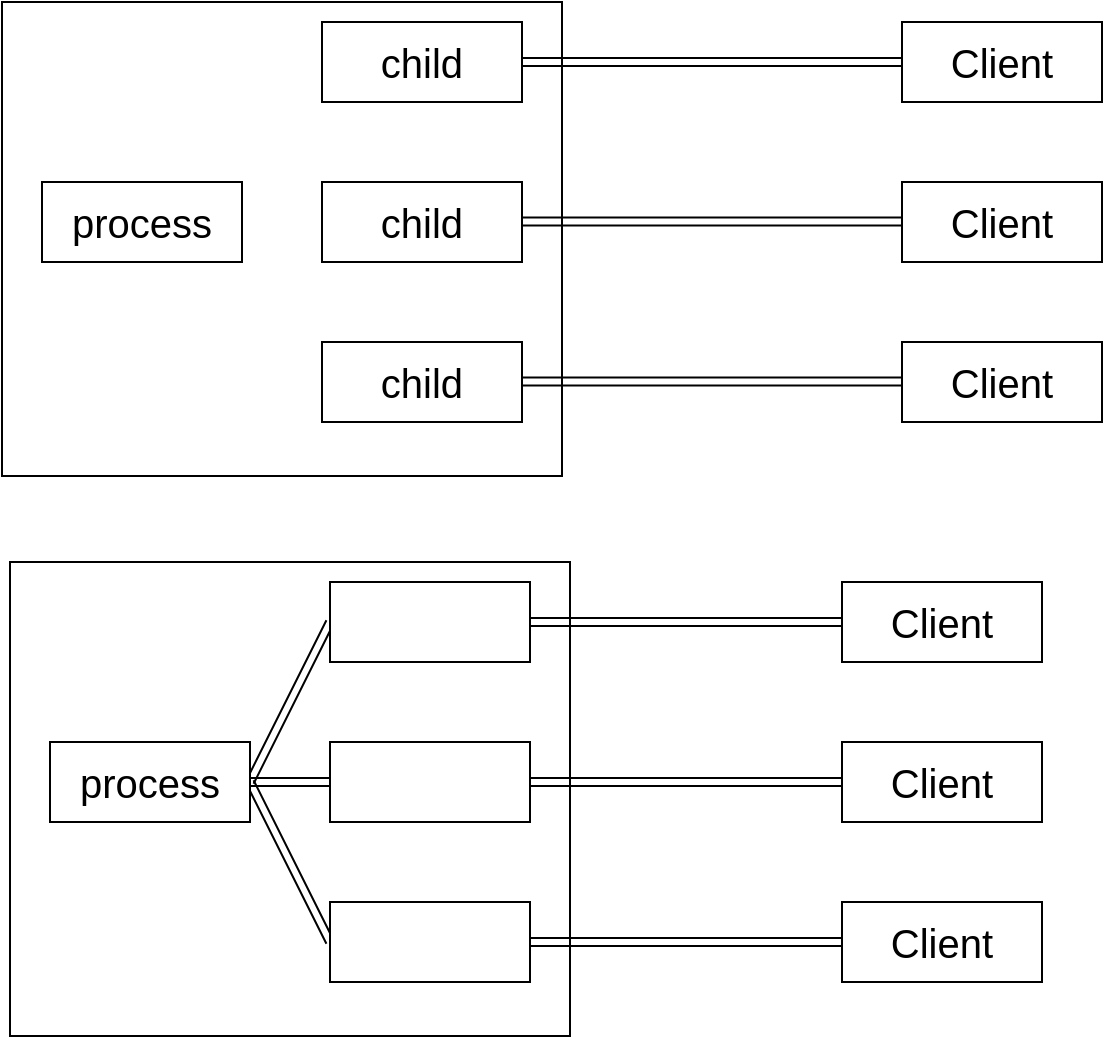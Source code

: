 <mxfile>
    <diagram id="TtRZ04xu7e4H_pHGFrnq" name="페이지-1">
        <mxGraphModel dx="905" dy="619" grid="1" gridSize="10" guides="1" tooltips="1" connect="1" arrows="1" fold="1" page="1" pageScale="1" pageWidth="827" pageHeight="1169" math="0" shadow="0">
            <root>
                <mxCell id="0"/>
                <mxCell id="1" parent="0"/>
                <mxCell id="39" value="" style="rounded=0;whiteSpace=wrap;html=1;" vertex="1" parent="1">
                    <mxGeometry x="130" y="80" width="280" height="237" as="geometry"/>
                </mxCell>
                <mxCell id="40" value="&lt;font style=&quot;font-size: 20px;&quot;&gt;process&lt;/font&gt;" style="rounded=0;whiteSpace=wrap;html=1;" vertex="1" parent="1">
                    <mxGeometry x="150" y="170" width="100" height="40" as="geometry"/>
                </mxCell>
                <mxCell id="47" style="edgeStyle=none;html=1;exitX=1;exitY=0.5;exitDx=0;exitDy=0;entryX=0;entryY=0.5;entryDx=0;entryDy=0;fontSize=20;shape=link;" edge="1" parent="1" source="41" target="44">
                    <mxGeometry relative="1" as="geometry"/>
                </mxCell>
                <mxCell id="41" value="&lt;span style=&quot;font-size: 20px;&quot;&gt;child&lt;br&gt;&lt;/span&gt;" style="rounded=0;whiteSpace=wrap;html=1;" vertex="1" parent="1">
                    <mxGeometry x="290" y="90" width="100" height="40" as="geometry"/>
                </mxCell>
                <mxCell id="42" value="&lt;span style=&quot;font-size: 20px;&quot;&gt;child&lt;br&gt;&lt;/span&gt;" style="rounded=0;whiteSpace=wrap;html=1;" vertex="1" parent="1">
                    <mxGeometry x="290" y="170" width="100" height="40" as="geometry"/>
                </mxCell>
                <mxCell id="43" value="&lt;span style=&quot;font-size: 20px;&quot;&gt;child&lt;br&gt;&lt;/span&gt;" style="rounded=0;whiteSpace=wrap;html=1;" vertex="1" parent="1">
                    <mxGeometry x="290" y="250" width="100" height="40" as="geometry"/>
                </mxCell>
                <mxCell id="44" value="&lt;span style=&quot;font-size: 20px;&quot;&gt;Client&lt;br&gt;&lt;/span&gt;" style="rounded=0;whiteSpace=wrap;html=1;" vertex="1" parent="1">
                    <mxGeometry x="580" y="90" width="100" height="40" as="geometry"/>
                </mxCell>
                <mxCell id="45" value="&lt;span style=&quot;font-size: 20px;&quot;&gt;Client&lt;br&gt;&lt;/span&gt;" style="rounded=0;whiteSpace=wrap;html=1;" vertex="1" parent="1">
                    <mxGeometry x="580" y="170" width="100" height="40" as="geometry"/>
                </mxCell>
                <mxCell id="46" value="&lt;span style=&quot;font-size: 20px;&quot;&gt;Client&lt;br&gt;&lt;/span&gt;" style="rounded=0;whiteSpace=wrap;html=1;" vertex="1" parent="1">
                    <mxGeometry x="580" y="250" width="100" height="40" as="geometry"/>
                </mxCell>
                <mxCell id="48" style="edgeStyle=none;html=1;exitX=1;exitY=0.5;exitDx=0;exitDy=0;entryX=0;entryY=0.5;entryDx=0;entryDy=0;fontSize=20;shape=link;" edge="1" parent="1">
                    <mxGeometry relative="1" as="geometry">
                        <mxPoint x="390" y="269.71" as="sourcePoint"/>
                        <mxPoint x="580" y="269.71" as="targetPoint"/>
                    </mxGeometry>
                </mxCell>
                <mxCell id="49" style="edgeStyle=none;html=1;exitX=1;exitY=0.5;exitDx=0;exitDy=0;entryX=0;entryY=0.5;entryDx=0;entryDy=0;fontSize=20;shape=link;" edge="1" parent="1">
                    <mxGeometry relative="1" as="geometry">
                        <mxPoint x="390" y="189.71" as="sourcePoint"/>
                        <mxPoint x="580" y="189.71" as="targetPoint"/>
                    </mxGeometry>
                </mxCell>
                <mxCell id="50" value="" style="rounded=0;whiteSpace=wrap;html=1;" vertex="1" parent="1">
                    <mxGeometry x="134" y="360" width="280" height="237" as="geometry"/>
                </mxCell>
                <mxCell id="55" style="edgeStyle=none;shape=link;html=1;exitX=1;exitY=0.5;exitDx=0;exitDy=0;entryX=0;entryY=0.5;entryDx=0;entryDy=0;fontSize=20;" edge="1" parent="1" source="51" target="52">
                    <mxGeometry relative="1" as="geometry"/>
                </mxCell>
                <mxCell id="56" style="edgeStyle=none;shape=link;html=1;exitX=1;exitY=0.5;exitDx=0;exitDy=0;entryX=0;entryY=0.5;entryDx=0;entryDy=0;fontSize=20;" edge="1" parent="1" source="51" target="53">
                    <mxGeometry relative="1" as="geometry"/>
                </mxCell>
                <mxCell id="57" style="edgeStyle=none;shape=link;html=1;exitX=1;exitY=0.5;exitDx=0;exitDy=0;entryX=0;entryY=0.5;entryDx=0;entryDy=0;fontSize=20;" edge="1" parent="1" source="51" target="54">
                    <mxGeometry relative="1" as="geometry"/>
                </mxCell>
                <mxCell id="51" value="&lt;font style=&quot;font-size: 20px;&quot;&gt;process&lt;/font&gt;" style="rounded=0;whiteSpace=wrap;html=1;" vertex="1" parent="1">
                    <mxGeometry x="154" y="450" width="100" height="40" as="geometry"/>
                </mxCell>
                <mxCell id="60" style="edgeStyle=none;shape=link;html=1;exitX=1;exitY=0.5;exitDx=0;exitDy=0;fontSize=20;" edge="1" parent="1" source="52" target="59">
                    <mxGeometry relative="1" as="geometry"/>
                </mxCell>
                <mxCell id="52" value="&lt;span style=&quot;font-size: 20px;&quot;&gt;&lt;br&gt;&lt;/span&gt;" style="rounded=0;whiteSpace=wrap;html=1;" vertex="1" parent="1">
                    <mxGeometry x="294" y="370" width="100" height="40" as="geometry"/>
                </mxCell>
                <mxCell id="53" value="&lt;span style=&quot;font-size: 20px;&quot;&gt;&lt;br&gt;&lt;/span&gt;" style="rounded=0;whiteSpace=wrap;html=1;" vertex="1" parent="1">
                    <mxGeometry x="294" y="450" width="100" height="40" as="geometry"/>
                </mxCell>
                <mxCell id="54" value="&lt;span style=&quot;font-size: 20px;&quot;&gt;&lt;br&gt;&lt;/span&gt;" style="rounded=0;whiteSpace=wrap;html=1;" vertex="1" parent="1">
                    <mxGeometry x="294" y="530" width="100" height="40" as="geometry"/>
                </mxCell>
                <mxCell id="59" value="&lt;span style=&quot;font-size: 20px;&quot;&gt;Client&lt;br&gt;&lt;/span&gt;" style="rounded=0;whiteSpace=wrap;html=1;" vertex="1" parent="1">
                    <mxGeometry x="550" y="370" width="100" height="40" as="geometry"/>
                </mxCell>
                <mxCell id="61" style="edgeStyle=none;shape=link;html=1;exitX=1;exitY=0.5;exitDx=0;exitDy=0;fontSize=20;" edge="1" parent="1" target="62">
                    <mxGeometry relative="1" as="geometry">
                        <mxPoint x="394" y="470" as="sourcePoint"/>
                    </mxGeometry>
                </mxCell>
                <mxCell id="62" value="&lt;span style=&quot;font-size: 20px;&quot;&gt;Client&lt;br&gt;&lt;/span&gt;" style="rounded=0;whiteSpace=wrap;html=1;" vertex="1" parent="1">
                    <mxGeometry x="550" y="450" width="100" height="40" as="geometry"/>
                </mxCell>
                <mxCell id="63" style="edgeStyle=none;shape=link;html=1;exitX=1;exitY=0.5;exitDx=0;exitDy=0;fontSize=20;" edge="1" parent="1" target="64">
                    <mxGeometry relative="1" as="geometry">
                        <mxPoint x="394" y="550" as="sourcePoint"/>
                    </mxGeometry>
                </mxCell>
                <mxCell id="64" value="&lt;span style=&quot;font-size: 20px;&quot;&gt;Client&lt;br&gt;&lt;/span&gt;" style="rounded=0;whiteSpace=wrap;html=1;" vertex="1" parent="1">
                    <mxGeometry x="550" y="530" width="100" height="40" as="geometry"/>
                </mxCell>
            </root>
        </mxGraphModel>
    </diagram>
</mxfile>